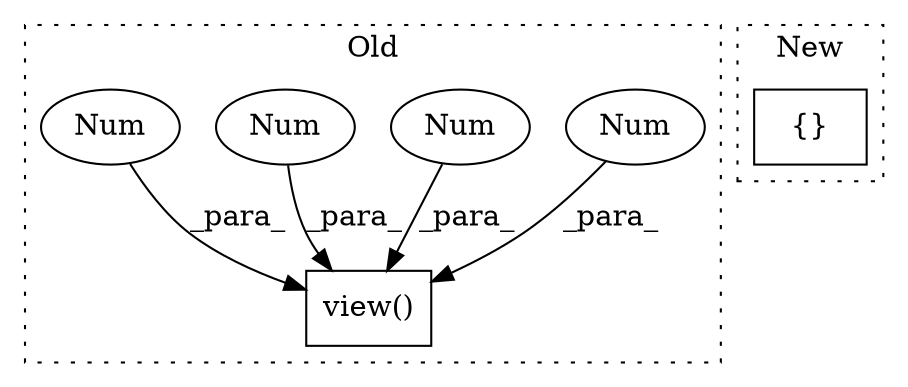 digraph G {
subgraph cluster0 {
1 [label="view()" a="75" s="1604,1642" l="15,1" shape="box"];
3 [label="Num" a="76" s="1641" l="1" shape="ellipse"];
4 [label="Num" a="76" s="1628" l="1" shape="ellipse"];
5 [label="Num" a="76" s="1635" l="1" shape="ellipse"];
6 [label="Num" a="76" s="1638" l="1" shape="ellipse"];
label = "Old";
style="dotted";
}
subgraph cluster1 {
2 [label="{}" a="59" s="1463,1478" l="1,0" shape="box"];
label = "New";
style="dotted";
}
3 -> 1 [label="_para_"];
4 -> 1 [label="_para_"];
5 -> 1 [label="_para_"];
6 -> 1 [label="_para_"];
}